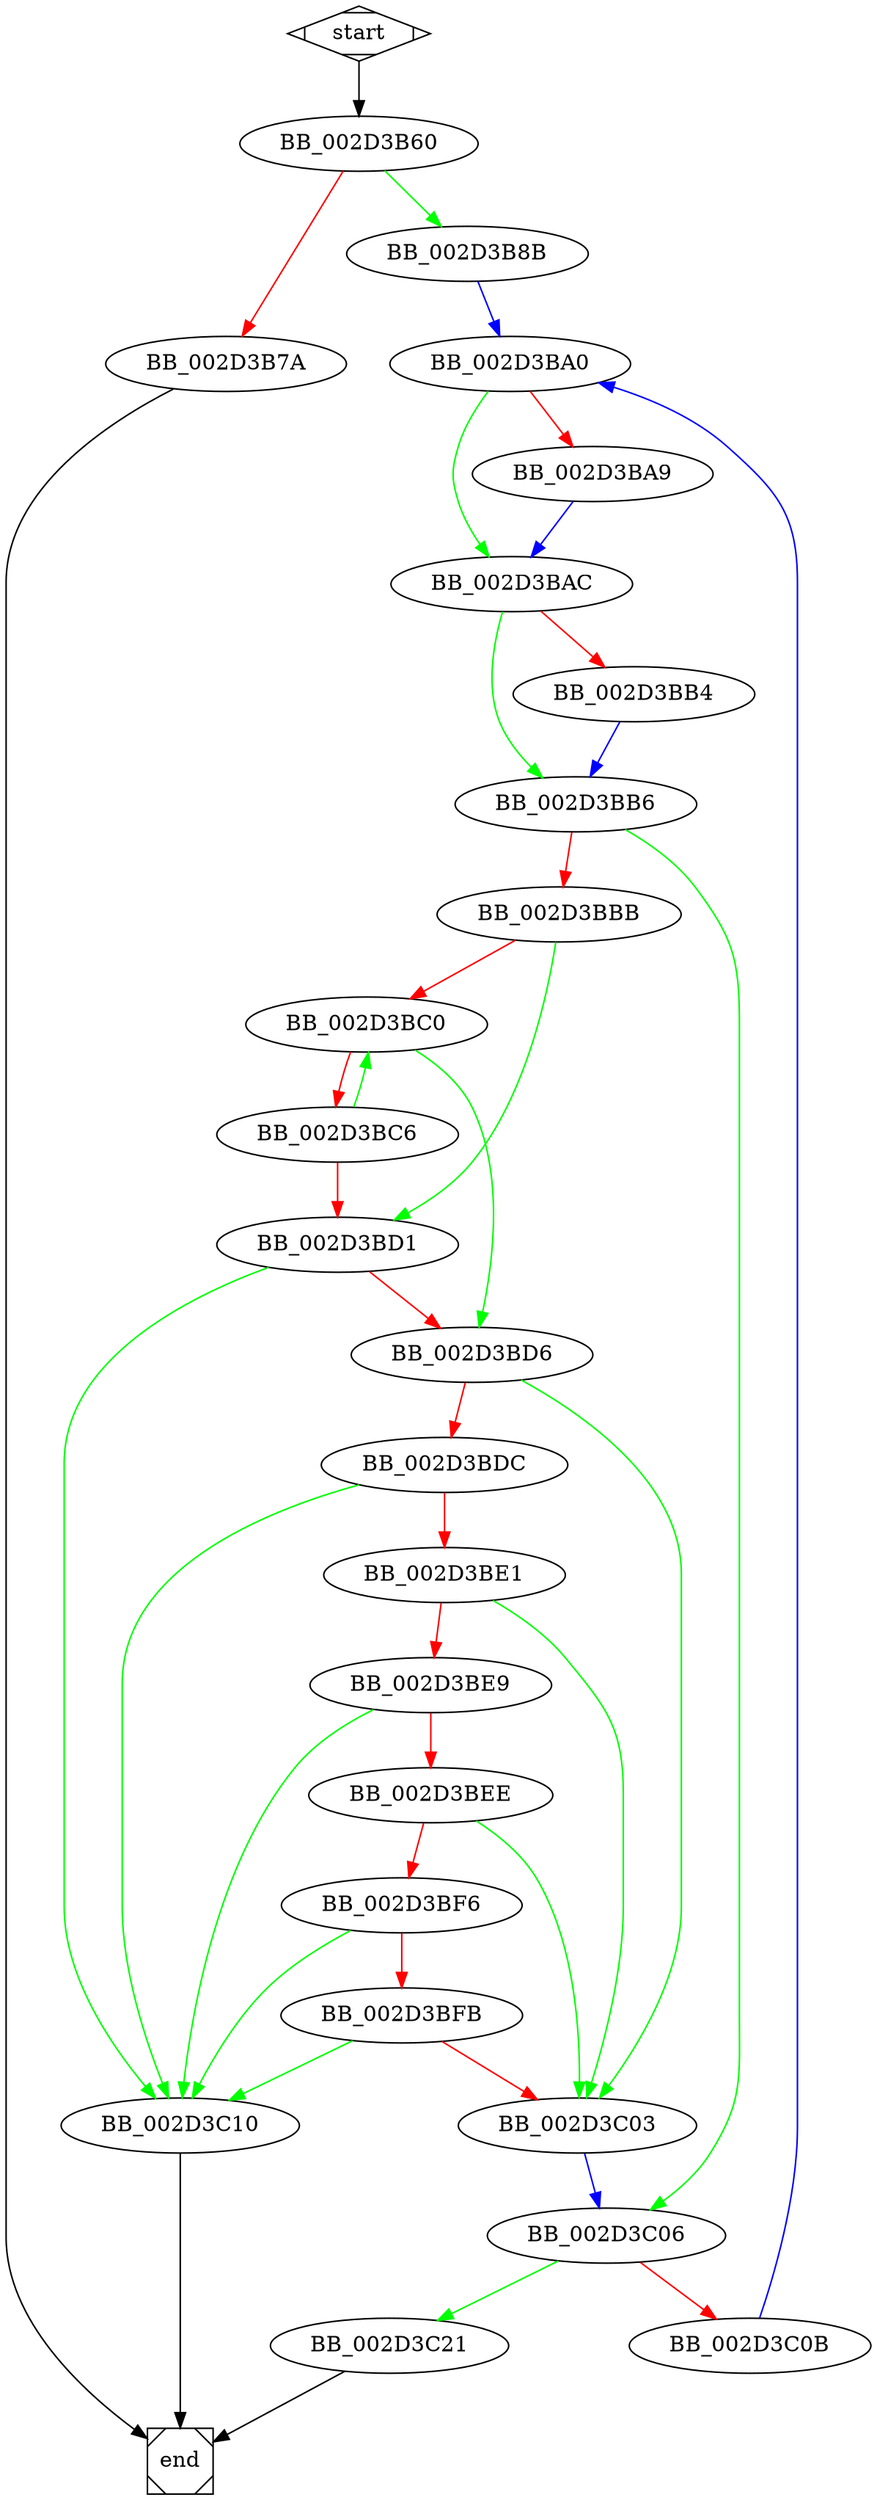 digraph G {
  start -> BB_002D3B60;

  BB_002D3B60 -> BB_002D3B7A [color=red];
  BB_002D3B60 -> BB_002D3B8B [color=green];
  
  BB_002D3B7A -> end;
  
  BB_002D3B8B -> BB_002D3BA0 [color=blue];
  
  BB_002D3BA0 -> BB_002D3BA9 [color=red];
  BB_002D3BA0 -> BB_002D3BAC [color=green];
  
  BB_002D3BA9 -> BB_002D3BAC [color=blue];
  
  BB_002D3BAC -> BB_002D3BB4 [color=red];
  BB_002D3BAC -> BB_002D3BB6 [color=green];
  
  BB_002D3BB4 -> BB_002D3BB6 [color=blue];
  
  BB_002D3BB6 -> BB_002D3BBB [color=red];
  BB_002D3BB6 -> BB_002D3C06 [color=green];
  
  BB_002D3BBB -> BB_002D3BC0 [color=red];
  BB_002D3BBB -> BB_002D3BD1 [color=green];
  
  BB_002D3BC0 -> BB_002D3BC6 [color=red];
  BB_002D3BC0 -> BB_002D3BD6 [color=green];
  
  BB_002D3BC6 -> BB_002D3BD1 [color=red];
  BB_002D3BC6 -> BB_002D3BC0 [color=green];
  
  BB_002D3BD1 -> BB_002D3BD6 [color=red];
  BB_002D3BD1 -> BB_002D3C10 [color=green];
  
  BB_002D3BD6 -> BB_002D3BDC [color=red];
  BB_002D3BD6 -> BB_002D3C03 [color=green];
  
  BB_002D3BDC -> BB_002D3BE1 [color=red];
  BB_002D3BDC -> BB_002D3C10 [color=green];
  
  BB_002D3BE1 -> BB_002D3BE9 [color=red];
  BB_002D3BE1 -> BB_002D3C03 [color=green];
  
  BB_002D3BE9 -> BB_002D3BEE [color=red];
  BB_002D3BE9 -> BB_002D3C10 [color=green];
  
  BB_002D3BEE -> BB_002D3BF6 [color=red];
  BB_002D3BEE -> BB_002D3C03 [color=green];
  
  BB_002D3BF6 -> BB_002D3BFB [color=red];
  BB_002D3BF6 -> BB_002D3C10 [color=green];
  
  BB_002D3BFB -> BB_002D3C03 [color=red];
  BB_002D3BFB -> BB_002D3C10 [color=green];
  
  BB_002D3C03 -> BB_002D3C06 [color=blue];
  
  BB_002D3C06 -> BB_002D3C0B [color=red];
  BB_002D3C06 -> BB_002D3C21 [color=green];
  
  BB_002D3C0B -> BB_002D3BA0 [color=blue];
  
  BB_002D3C10 -> end;
  
  BB_002D3C21 -> end;

  start [shape=Mdiamond];
  end [shape=Msquare];
}
